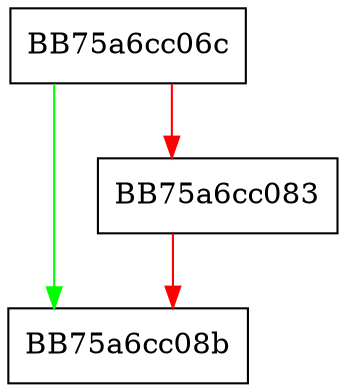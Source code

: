 digraph reset {
  node [shape="box"];
  graph [splines=ortho];
  BB75a6cc06c -> BB75a6cc08b [color="green"];
  BB75a6cc06c -> BB75a6cc083 [color="red"];
  BB75a6cc083 -> BB75a6cc08b [color="red"];
}
